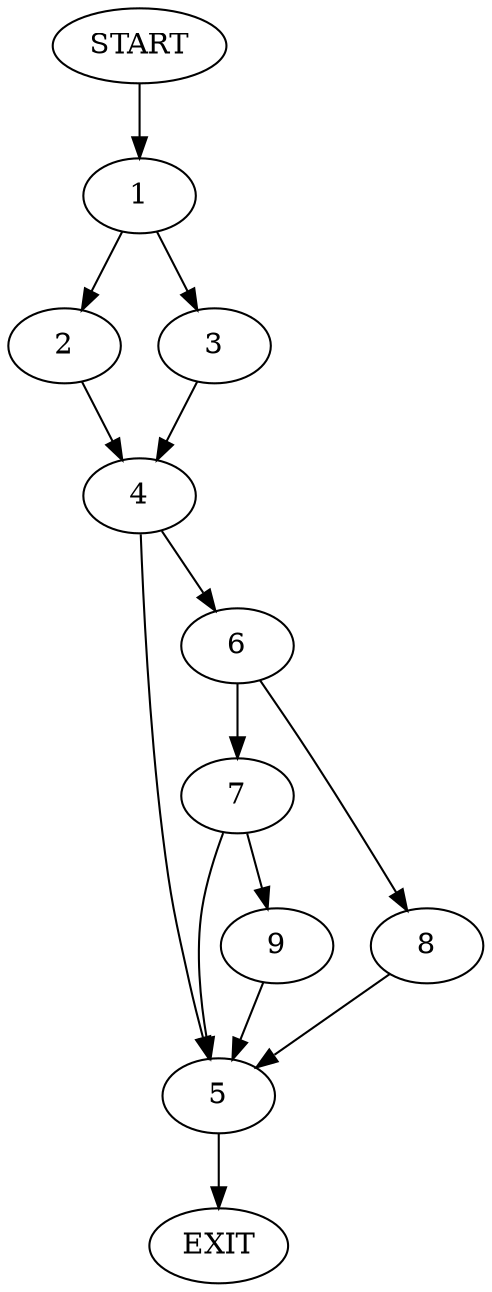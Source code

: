 digraph {
0 [label="START"]
10 [label="EXIT"]
0 -> 1
1 -> 2
1 -> 3
3 -> 4
2 -> 4
4 -> 5
4 -> 6
5 -> 10
6 -> 7
6 -> 8
8 -> 5
7 -> 5
7 -> 9
9 -> 5
}
